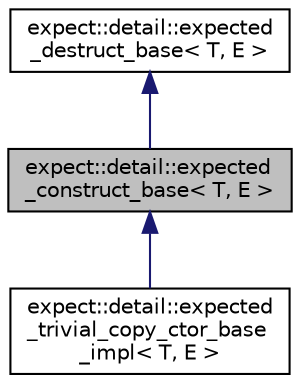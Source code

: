 digraph "expect::detail::expected_construct_base&lt; T, E &gt;"
{
  edge [fontname="Helvetica",fontsize="10",labelfontname="Helvetica",labelfontsize="10"];
  node [fontname="Helvetica",fontsize="10",shape=record];
  Node0 [label="expect::detail::expected\l_construct_base\< T, E \>",height=0.2,width=0.4,color="black", fillcolor="grey75", style="filled", fontcolor="black"];
  Node1 -> Node0 [dir="back",color="midnightblue",fontsize="10",style="solid",fontname="Helvetica"];
  Node1 [label="expect::detail::expected\l_destruct_base\< T, E \>",height=0.2,width=0.4,color="black", fillcolor="white", style="filled",URL="$d4/d8f/structexpect_1_1detail_1_1expected__destruct__base.html"];
  Node0 -> Node2 [dir="back",color="midnightblue",fontsize="10",style="solid",fontname="Helvetica"];
  Node2 [label="expect::detail::expected\l_trivial_copy_ctor_base\l_impl\< T, E \>",height=0.2,width=0.4,color="black", fillcolor="white", style="filled",URL="$d0/df5/structexpect_1_1detail_1_1expected__trivial__copy__ctor__base__impl.html"];
}
